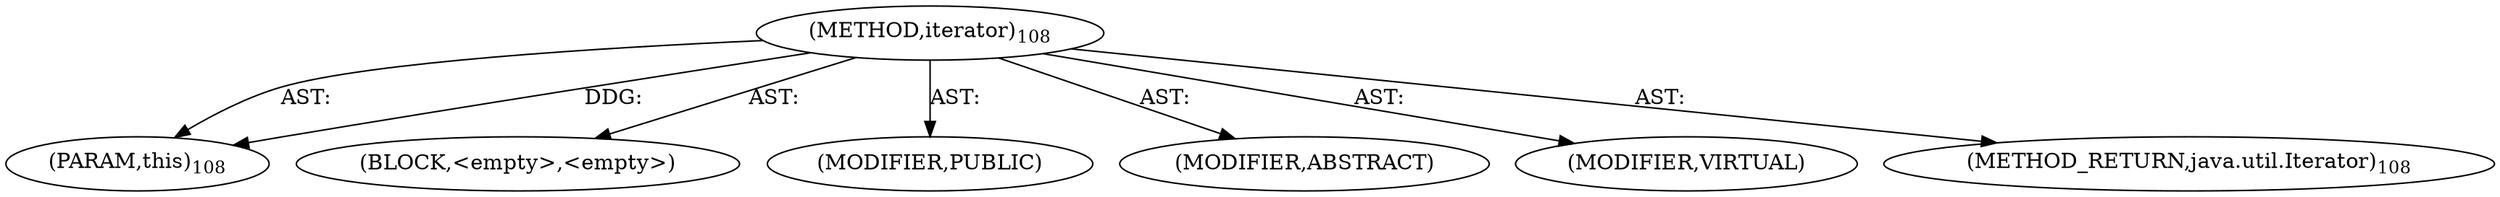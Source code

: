 digraph "iterator" {  
"111669149702" [label = <(METHOD,iterator)<SUB>108</SUB>> ]
"115964117001" [label = <(PARAM,this)<SUB>108</SUB>> ]
"25769803782" [label = <(BLOCK,&lt;empty&gt;,&lt;empty&gt;)> ]
"133143986194" [label = <(MODIFIER,PUBLIC)> ]
"133143986195" [label = <(MODIFIER,ABSTRACT)> ]
"133143986196" [label = <(MODIFIER,VIRTUAL)> ]
"128849018886" [label = <(METHOD_RETURN,java.util.Iterator)<SUB>108</SUB>> ]
  "111669149702" -> "115964117001"  [ label = "AST: "] 
  "111669149702" -> "25769803782"  [ label = "AST: "] 
  "111669149702" -> "133143986194"  [ label = "AST: "] 
  "111669149702" -> "133143986195"  [ label = "AST: "] 
  "111669149702" -> "133143986196"  [ label = "AST: "] 
  "111669149702" -> "128849018886"  [ label = "AST: "] 
  "111669149702" -> "115964117001"  [ label = "DDG: "] 
}
